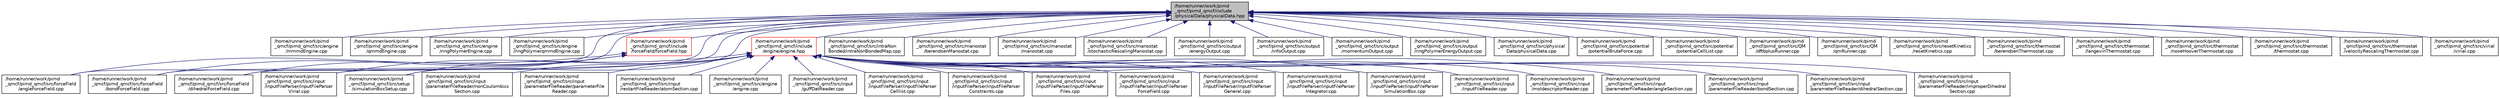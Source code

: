 digraph "/home/runner/work/pimd_qmcf/pimd_qmcf/include/physicalData/physicalData.hpp"
{
 // LATEX_PDF_SIZE
  edge [fontname="Helvetica",fontsize="10",labelfontname="Helvetica",labelfontsize="10"];
  node [fontname="Helvetica",fontsize="10",shape=record];
  Node1 [label="/home/runner/work/pimd\l_qmcf/pimd_qmcf/include\l/physicalData/physicalData.hpp",height=0.2,width=0.4,color="black", fillcolor="grey75", style="filled", fontcolor="black",tooltip=" "];
  Node1 -> Node2 [dir="back",color="midnightblue",fontsize="10",style="solid",fontname="Helvetica"];
  Node2 [label="/home/runner/work/pimd\l_qmcf/pimd_qmcf/src/engine\l/mmmdEngine.cpp",height=0.2,width=0.4,color="black", fillcolor="white", style="filled",URL="$mmmdEngine_8cpp.html",tooltip=" "];
  Node1 -> Node3 [dir="back",color="midnightblue",fontsize="10",style="solid",fontname="Helvetica"];
  Node3 [label="/home/runner/work/pimd\l_qmcf/pimd_qmcf/src/engine\l/qmmdEngine.cpp",height=0.2,width=0.4,color="black", fillcolor="white", style="filled",URL="$qmmdEngine_8cpp.html",tooltip=" "];
  Node1 -> Node4 [dir="back",color="midnightblue",fontsize="10",style="solid",fontname="Helvetica"];
  Node4 [label="/home/runner/work/pimd\l_qmcf/pimd_qmcf/src/engine\l/ringPolymerEngine.cpp",height=0.2,width=0.4,color="black", fillcolor="white", style="filled",URL="$ringPolymerEngine_8cpp.html",tooltip=" "];
  Node1 -> Node5 [dir="back",color="midnightblue",fontsize="10",style="solid",fontname="Helvetica"];
  Node5 [label="/home/runner/work/pimd\l_qmcf/pimd_qmcf/src/engine\l/ringPolymerqmmdEngine.cpp",height=0.2,width=0.4,color="black", fillcolor="white", style="filled",URL="$ringPolymerqmmdEngine_8cpp.html",tooltip=" "];
  Node1 -> Node6 [dir="back",color="midnightblue",fontsize="10",style="solid",fontname="Helvetica"];
  Node6 [label="/home/runner/work/pimd\l_qmcf/pimd_qmcf/src/forceField\l/angleForceField.cpp",height=0.2,width=0.4,color="black", fillcolor="white", style="filled",URL="$angleForceField_8cpp.html",tooltip=" "];
  Node1 -> Node7 [dir="back",color="midnightblue",fontsize="10",style="solid",fontname="Helvetica"];
  Node7 [label="/home/runner/work/pimd\l_qmcf/pimd_qmcf/src/forceField\l/bondForceField.cpp",height=0.2,width=0.4,color="black", fillcolor="white", style="filled",URL="$bondForceField_8cpp.html",tooltip=" "];
  Node1 -> Node8 [dir="back",color="midnightblue",fontsize="10",style="solid",fontname="Helvetica"];
  Node8 [label="/home/runner/work/pimd\l_qmcf/pimd_qmcf/src/forceField\l/dihedralForceField.cpp",height=0.2,width=0.4,color="black", fillcolor="white", style="filled",URL="$dihedralForceField_8cpp.html",tooltip=" "];
  Node1 -> Node9 [dir="back",color="midnightblue",fontsize="10",style="solid",fontname="Helvetica"];
  Node9 [label="/home/runner/work/pimd\l_qmcf/pimd_qmcf/src/input\l/inputFileParser/inputFileParser\lVirial.cpp",height=0.2,width=0.4,color="black", fillcolor="white", style="filled",URL="$inputFileParserVirial_8cpp.html",tooltip=" "];
  Node1 -> Node10 [dir="back",color="midnightblue",fontsize="10",style="solid",fontname="Helvetica"];
  Node10 [label="/home/runner/work/pimd\l_qmcf/pimd_qmcf/src/intraNon\lBonded/intraNonBondedMap.cpp",height=0.2,width=0.4,color="black", fillcolor="white", style="filled",URL="$intraNonBondedMap_8cpp.html",tooltip=" "];
  Node1 -> Node11 [dir="back",color="midnightblue",fontsize="10",style="solid",fontname="Helvetica"];
  Node11 [label="/home/runner/work/pimd\l_qmcf/pimd_qmcf/src/manostat\l/berendsenManostat.cpp",height=0.2,width=0.4,color="black", fillcolor="white", style="filled",URL="$berendsenManostat_8cpp.html",tooltip=" "];
  Node1 -> Node12 [dir="back",color="midnightblue",fontsize="10",style="solid",fontname="Helvetica"];
  Node12 [label="/home/runner/work/pimd\l_qmcf/pimd_qmcf/src/manostat\l/manostat.cpp",height=0.2,width=0.4,color="black", fillcolor="white", style="filled",URL="$manostat_8cpp.html",tooltip=" "];
  Node1 -> Node13 [dir="back",color="midnightblue",fontsize="10",style="solid",fontname="Helvetica"];
  Node13 [label="/home/runner/work/pimd\l_qmcf/pimd_qmcf/src/manostat\l/stochasticRescalingManostat.cpp",height=0.2,width=0.4,color="black", fillcolor="white", style="filled",URL="$stochasticRescalingManostat_8cpp.html",tooltip=" "];
  Node1 -> Node14 [dir="back",color="midnightblue",fontsize="10",style="solid",fontname="Helvetica"];
  Node14 [label="/home/runner/work/pimd\l_qmcf/pimd_qmcf/src/output\l/energyOutput.cpp",height=0.2,width=0.4,color="black", fillcolor="white", style="filled",URL="$energyOutput_8cpp.html",tooltip=" "];
  Node1 -> Node15 [dir="back",color="midnightblue",fontsize="10",style="solid",fontname="Helvetica"];
  Node15 [label="/home/runner/work/pimd\l_qmcf/pimd_qmcf/src/output\l/infoOutput.cpp",height=0.2,width=0.4,color="black", fillcolor="white", style="filled",URL="$infoOutput_8cpp.html",tooltip=" "];
  Node1 -> Node16 [dir="back",color="midnightblue",fontsize="10",style="solid",fontname="Helvetica"];
  Node16 [label="/home/runner/work/pimd\l_qmcf/pimd_qmcf/src/output\l/momentumOutput.cpp",height=0.2,width=0.4,color="black", fillcolor="white", style="filled",URL="$momentumOutput_8cpp.html",tooltip=" "];
  Node1 -> Node17 [dir="back",color="midnightblue",fontsize="10",style="solid",fontname="Helvetica"];
  Node17 [label="/home/runner/work/pimd\l_qmcf/pimd_qmcf/src/output\l/ringPolymerEnergyOutput.cpp",height=0.2,width=0.4,color="black", fillcolor="white", style="filled",URL="$ringPolymerEnergyOutput_8cpp.html",tooltip=" "];
  Node1 -> Node18 [dir="back",color="midnightblue",fontsize="10",style="solid",fontname="Helvetica"];
  Node18 [label="/home/runner/work/pimd\l_qmcf/pimd_qmcf/src/physical\lData/physicalData.cpp",height=0.2,width=0.4,color="black", fillcolor="white", style="filled",URL="$physicalData_8cpp.html",tooltip=" "];
  Node1 -> Node19 [dir="back",color="midnightblue",fontsize="10",style="solid",fontname="Helvetica"];
  Node19 [label="/home/runner/work/pimd\l_qmcf/pimd_qmcf/src/potential\l/potentialBruteForce.cpp",height=0.2,width=0.4,color="black", fillcolor="white", style="filled",URL="$potentialBruteForce_8cpp.html",tooltip=" "];
  Node1 -> Node20 [dir="back",color="midnightblue",fontsize="10",style="solid",fontname="Helvetica"];
  Node20 [label="/home/runner/work/pimd\l_qmcf/pimd_qmcf/src/potential\l/potentialCellList.cpp",height=0.2,width=0.4,color="black", fillcolor="white", style="filled",URL="$potentialCellList_8cpp.html",tooltip=" "];
  Node1 -> Node21 [dir="back",color="midnightblue",fontsize="10",style="solid",fontname="Helvetica"];
  Node21 [label="/home/runner/work/pimd\l_qmcf/pimd_qmcf/src/QM\l/dftbplusRunner.cpp",height=0.2,width=0.4,color="black", fillcolor="white", style="filled",URL="$dftbplusRunner_8cpp.html",tooltip=" "];
  Node1 -> Node22 [dir="back",color="midnightblue",fontsize="10",style="solid",fontname="Helvetica"];
  Node22 [label="/home/runner/work/pimd\l_qmcf/pimd_qmcf/src/QM\l/qmRunner.cpp",height=0.2,width=0.4,color="black", fillcolor="white", style="filled",URL="$qmRunner_8cpp.html",tooltip=" "];
  Node1 -> Node23 [dir="back",color="midnightblue",fontsize="10",style="solid",fontname="Helvetica"];
  Node23 [label="/home/runner/work/pimd\l_qmcf/pimd_qmcf/src/resetKinetics\l/resetKinetics.cpp",height=0.2,width=0.4,color="black", fillcolor="white", style="filled",URL="$resetKinetics_8cpp.html",tooltip=" "];
  Node1 -> Node24 [dir="back",color="midnightblue",fontsize="10",style="solid",fontname="Helvetica"];
  Node24 [label="/home/runner/work/pimd\l_qmcf/pimd_qmcf/src/setup\l/simulationBoxSetup.cpp",height=0.2,width=0.4,color="black", fillcolor="white", style="filled",URL="$simulationBoxSetup_8cpp.html",tooltip=" "];
  Node1 -> Node25 [dir="back",color="midnightblue",fontsize="10",style="solid",fontname="Helvetica"];
  Node25 [label="/home/runner/work/pimd\l_qmcf/pimd_qmcf/src/thermostat\l/berendsenThermostat.cpp",height=0.2,width=0.4,color="black", fillcolor="white", style="filled",URL="$berendsenThermostat_8cpp.html",tooltip=" "];
  Node1 -> Node26 [dir="back",color="midnightblue",fontsize="10",style="solid",fontname="Helvetica"];
  Node26 [label="/home/runner/work/pimd\l_qmcf/pimd_qmcf/src/thermostat\l/langevinThermostat.cpp",height=0.2,width=0.4,color="black", fillcolor="white", style="filled",URL="$langevinThermostat_8cpp.html",tooltip=" "];
  Node1 -> Node27 [dir="back",color="midnightblue",fontsize="10",style="solid",fontname="Helvetica"];
  Node27 [label="/home/runner/work/pimd\l_qmcf/pimd_qmcf/src/thermostat\l/noseHooverThermostat.cpp",height=0.2,width=0.4,color="black", fillcolor="white", style="filled",URL="$noseHooverThermostat_8cpp.html",tooltip=" "];
  Node1 -> Node28 [dir="back",color="midnightblue",fontsize="10",style="solid",fontname="Helvetica"];
  Node28 [label="/home/runner/work/pimd\l_qmcf/pimd_qmcf/src/thermostat\l/thermostat.cpp",height=0.2,width=0.4,color="black", fillcolor="white", style="filled",URL="$thermostat_8cpp.html",tooltip=" "];
  Node1 -> Node29 [dir="back",color="midnightblue",fontsize="10",style="solid",fontname="Helvetica"];
  Node29 [label="/home/runner/work/pimd\l_qmcf/pimd_qmcf/src/thermostat\l/velocityRescalingThermostat.cpp",height=0.2,width=0.4,color="black", fillcolor="white", style="filled",URL="$velocityRescalingThermostat_8cpp.html",tooltip=" "];
  Node1 -> Node30 [dir="back",color="midnightblue",fontsize="10",style="solid",fontname="Helvetica"];
  Node30 [label="/home/runner/work/pimd\l_qmcf/pimd_qmcf/src/virial\l/virial.cpp",height=0.2,width=0.4,color="black", fillcolor="white", style="filled",URL="$virial_8cpp.html",tooltip=" "];
  Node1 -> Node31 [dir="back",color="midnightblue",fontsize="10",style="solid",fontname="Helvetica"];
  Node31 [label="/home/runner/work/pimd\l_qmcf/pimd_qmcf/include\l/engine/engine.hpp",height=0.2,width=0.4,color="red", fillcolor="white", style="filled",URL="$engine_8hpp.html",tooltip=" "];
  Node31 -> Node32 [dir="back",color="midnightblue",fontsize="10",style="solid",fontname="Helvetica"];
  Node32 [label="/home/runner/work/pimd\l_qmcf/pimd_qmcf/src/engine\l/engine.cpp",height=0.2,width=0.4,color="black", fillcolor="white", style="filled",URL="$engine_8cpp.html",tooltip=" "];
  Node31 -> Node33 [dir="back",color="midnightblue",fontsize="10",style="solid",fontname="Helvetica"];
  Node33 [label="/home/runner/work/pimd\l_qmcf/pimd_qmcf/src/input\l/guffDatReader.cpp",height=0.2,width=0.4,color="black", fillcolor="white", style="filled",URL="$guffDatReader_8cpp.html",tooltip=" "];
  Node31 -> Node34 [dir="back",color="midnightblue",fontsize="10",style="solid",fontname="Helvetica"];
  Node34 [label="/home/runner/work/pimd\l_qmcf/pimd_qmcf/src/input\l/inputFileParser/inputFileParser\lCelllist.cpp",height=0.2,width=0.4,color="black", fillcolor="white", style="filled",URL="$inputFileParserCelllist_8cpp.html",tooltip=" "];
  Node31 -> Node35 [dir="back",color="midnightblue",fontsize="10",style="solid",fontname="Helvetica"];
  Node35 [label="/home/runner/work/pimd\l_qmcf/pimd_qmcf/src/input\l/inputFileParser/inputFileParser\lConstraints.cpp",height=0.2,width=0.4,color="black", fillcolor="white", style="filled",URL="$inputFileParserConstraints_8cpp.html",tooltip=" "];
  Node31 -> Node36 [dir="back",color="midnightblue",fontsize="10",style="solid",fontname="Helvetica"];
  Node36 [label="/home/runner/work/pimd\l_qmcf/pimd_qmcf/src/input\l/inputFileParser/inputFileParser\lFiles.cpp",height=0.2,width=0.4,color="black", fillcolor="white", style="filled",URL="$inputFileParserFiles_8cpp.html",tooltip=" "];
  Node31 -> Node37 [dir="back",color="midnightblue",fontsize="10",style="solid",fontname="Helvetica"];
  Node37 [label="/home/runner/work/pimd\l_qmcf/pimd_qmcf/src/input\l/inputFileParser/inputFileParser\lForceField.cpp",height=0.2,width=0.4,color="black", fillcolor="white", style="filled",URL="$inputFileParserForceField_8cpp.html",tooltip=" "];
  Node31 -> Node38 [dir="back",color="midnightblue",fontsize="10",style="solid",fontname="Helvetica"];
  Node38 [label="/home/runner/work/pimd\l_qmcf/pimd_qmcf/src/input\l/inputFileParser/inputFileParser\lGeneral.cpp",height=0.2,width=0.4,color="black", fillcolor="white", style="filled",URL="$inputFileParserGeneral_8cpp.html",tooltip=" "];
  Node31 -> Node39 [dir="back",color="midnightblue",fontsize="10",style="solid",fontname="Helvetica"];
  Node39 [label="/home/runner/work/pimd\l_qmcf/pimd_qmcf/src/input\l/inputFileParser/inputFileParser\lIntegrator.cpp",height=0.2,width=0.4,color="black", fillcolor="white", style="filled",URL="$inputFileParserIntegrator_8cpp.html",tooltip=" "];
  Node31 -> Node40 [dir="back",color="midnightblue",fontsize="10",style="solid",fontname="Helvetica"];
  Node40 [label="/home/runner/work/pimd\l_qmcf/pimd_qmcf/src/input\l/inputFileParser/inputFileParser\lSimulationBox.cpp",height=0.2,width=0.4,color="black", fillcolor="white", style="filled",URL="$inputFileParserSimulationBox_8cpp.html",tooltip=" "];
  Node31 -> Node9 [dir="back",color="midnightblue",fontsize="10",style="solid",fontname="Helvetica"];
  Node31 -> Node41 [dir="back",color="midnightblue",fontsize="10",style="solid",fontname="Helvetica"];
  Node41 [label="/home/runner/work/pimd\l_qmcf/pimd_qmcf/src/input\l/inputFileReader.cpp",height=0.2,width=0.4,color="black", fillcolor="white", style="filled",URL="$inputFileReader_8cpp.html",tooltip=" "];
  Node31 -> Node42 [dir="back",color="midnightblue",fontsize="10",style="solid",fontname="Helvetica"];
  Node42 [label="/home/runner/work/pimd\l_qmcf/pimd_qmcf/src/input\l/moldescriptorReader.cpp",height=0.2,width=0.4,color="black", fillcolor="white", style="filled",URL="$moldescriptorReader_8cpp.html",tooltip=" "];
  Node31 -> Node43 [dir="back",color="midnightblue",fontsize="10",style="solid",fontname="Helvetica"];
  Node43 [label="/home/runner/work/pimd\l_qmcf/pimd_qmcf/src/input\l/parameterFileReader/angleSection.cpp",height=0.2,width=0.4,color="black", fillcolor="white", style="filled",URL="$parameterFileReader_2angleSection_8cpp.html",tooltip=" "];
  Node31 -> Node44 [dir="back",color="midnightblue",fontsize="10",style="solid",fontname="Helvetica"];
  Node44 [label="/home/runner/work/pimd\l_qmcf/pimd_qmcf/src/input\l/parameterFileReader/bondSection.cpp",height=0.2,width=0.4,color="black", fillcolor="white", style="filled",URL="$parameterFileReader_2bondSection_8cpp.html",tooltip=" "];
  Node31 -> Node45 [dir="back",color="midnightblue",fontsize="10",style="solid",fontname="Helvetica"];
  Node45 [label="/home/runner/work/pimd\l_qmcf/pimd_qmcf/src/input\l/parameterFileReader/dihedralSection.cpp",height=0.2,width=0.4,color="black", fillcolor="white", style="filled",URL="$parameterFileReader_2dihedralSection_8cpp.html",tooltip=" "];
  Node31 -> Node46 [dir="back",color="midnightblue",fontsize="10",style="solid",fontname="Helvetica"];
  Node46 [label="/home/runner/work/pimd\l_qmcf/pimd_qmcf/src/input\l/parameterFileReader/improperDihedral\lSection.cpp",height=0.2,width=0.4,color="black", fillcolor="white", style="filled",URL="$parameterFileReader_2improperDihedralSection_8cpp.html",tooltip=" "];
  Node31 -> Node47 [dir="back",color="midnightblue",fontsize="10",style="solid",fontname="Helvetica"];
  Node47 [label="/home/runner/work/pimd\l_qmcf/pimd_qmcf/src/input\l/parameterFileReader/nonCoulombics\lSection.cpp",height=0.2,width=0.4,color="black", fillcolor="white", style="filled",URL="$nonCoulombicsSection_8cpp.html",tooltip=" "];
  Node31 -> Node48 [dir="back",color="midnightblue",fontsize="10",style="solid",fontname="Helvetica"];
  Node48 [label="/home/runner/work/pimd\l_qmcf/pimd_qmcf/src/input\l/parameterFileReader/parameterFile\lReader.cpp",height=0.2,width=0.4,color="black", fillcolor="white", style="filled",URL="$parameterFileReader_8cpp.html",tooltip=" "];
  Node31 -> Node49 [dir="back",color="midnightblue",fontsize="10",style="solid",fontname="Helvetica"];
  Node49 [label="/home/runner/work/pimd\l_qmcf/pimd_qmcf/src/input\l/restartFileReader/atomSection.cpp",height=0.2,width=0.4,color="black", fillcolor="white", style="filled",URL="$atomSection_8cpp.html",tooltip=" "];
  Node31 -> Node24 [dir="back",color="midnightblue",fontsize="10",style="solid",fontname="Helvetica"];
  Node1 -> Node78 [dir="back",color="midnightblue",fontsize="10",style="solid",fontname="Helvetica"];
  Node78 [label="/home/runner/work/pimd\l_qmcf/pimd_qmcf/include\l/forceField/forceField.hpp",height=0.2,width=0.4,color="red", fillcolor="white", style="filled",URL="$forceField_8hpp.html",tooltip=" "];
  Node78 -> Node6 [dir="back",color="midnightblue",fontsize="10",style="solid",fontname="Helvetica"];
  Node78 -> Node7 [dir="back",color="midnightblue",fontsize="10",style="solid",fontname="Helvetica"];
  Node78 -> Node8 [dir="back",color="midnightblue",fontsize="10",style="solid",fontname="Helvetica"];
}
